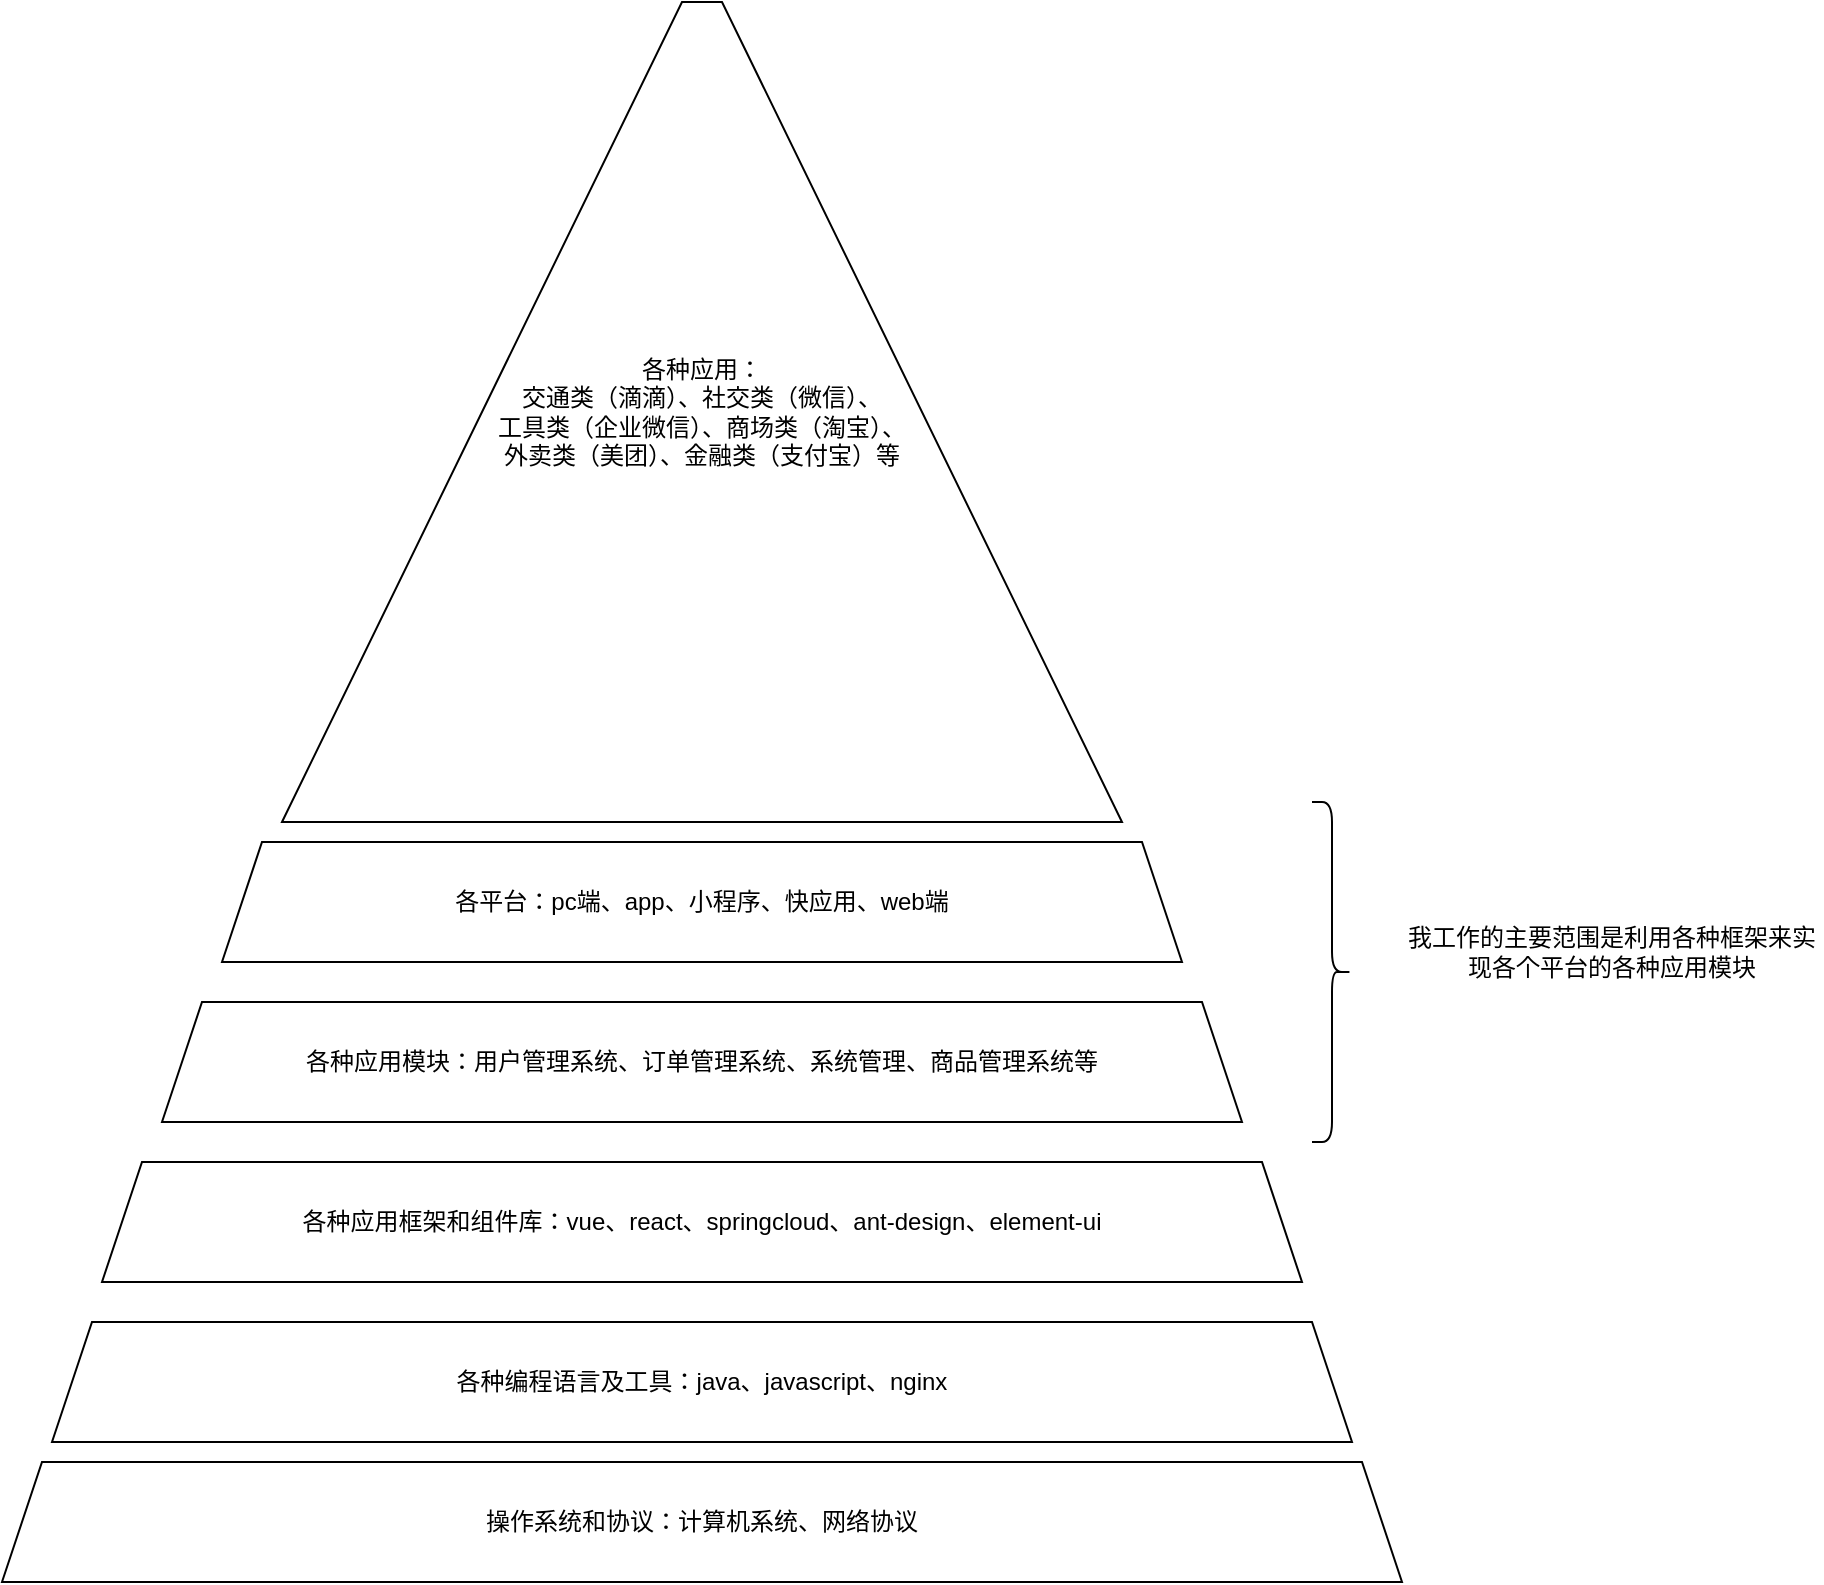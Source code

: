 <mxfile version="17.1.3" type="github">
  <diagram id="PvZHFSkQ3uoySLPBlTMi" name="Page-1">
    <mxGraphModel dx="1422" dy="1963" grid="1" gridSize="10" guides="1" tooltips="1" connect="1" arrows="1" fold="1" page="1" pageScale="1" pageWidth="827" pageHeight="1169" math="0" shadow="0">
      <root>
        <mxCell id="0" />
        <mxCell id="1" parent="0" />
        <mxCell id="q3kTYKQn5024KZVrU1zc-1" value="操作系统和协议：计算机系统、网络协议" style="shape=trapezoid;perimeter=trapezoidPerimeter;whiteSpace=wrap;html=1;fixedSize=1;" vertex="1" parent="1">
          <mxGeometry x="90" y="460" width="700" height="60" as="geometry" />
        </mxCell>
        <mxCell id="q3kTYKQn5024KZVrU1zc-2" value="各种编程语言及工具：java、javascript、nginx" style="shape=trapezoid;perimeter=trapezoidPerimeter;whiteSpace=wrap;html=1;fixedSize=1;" vertex="1" parent="1">
          <mxGeometry x="115" y="390" width="650" height="60" as="geometry" />
        </mxCell>
        <mxCell id="q3kTYKQn5024KZVrU1zc-3" value="各种应用框架和组件库：vue、react、springcloud、ant-design、element-ui" style="shape=trapezoid;perimeter=trapezoidPerimeter;whiteSpace=wrap;html=1;fixedSize=1;" vertex="1" parent="1">
          <mxGeometry x="140" y="310" width="600" height="60" as="geometry" />
        </mxCell>
        <mxCell id="q3kTYKQn5024KZVrU1zc-4" value="各种应用模块：用户管理系统、订单管理系统、系统管理、商品管理系统等" style="shape=trapezoid;perimeter=trapezoidPerimeter;whiteSpace=wrap;html=1;fixedSize=1;" vertex="1" parent="1">
          <mxGeometry x="170" y="230" width="540" height="60" as="geometry" />
        </mxCell>
        <mxCell id="q3kTYKQn5024KZVrU1zc-5" value="各平台：pc端、app、小程序、快应用、web端" style="shape=trapezoid;perimeter=trapezoidPerimeter;whiteSpace=wrap;html=1;fixedSize=1;" vertex="1" parent="1">
          <mxGeometry x="200" y="150" width="480" height="60" as="geometry" />
        </mxCell>
        <mxCell id="q3kTYKQn5024KZVrU1zc-6" value="各种应用：&lt;br&gt;交通类（滴滴）、社交类（微信）、&lt;br&gt;工具类（企业微信）、商场类（淘宝）、&lt;br&gt;外卖类（美团）、金融类（支付宝）等" style="shape=trapezoid;perimeter=trapezoidPerimeter;whiteSpace=wrap;html=1;fixedSize=1;size=200;" vertex="1" parent="1">
          <mxGeometry x="230" y="-270" width="420" height="410" as="geometry" />
        </mxCell>
        <mxCell id="q3kTYKQn5024KZVrU1zc-7" value="" style="shape=curlyBracket;whiteSpace=wrap;html=1;rounded=1;flipH=1;" vertex="1" parent="1">
          <mxGeometry x="745" y="130" width="20" height="170" as="geometry" />
        </mxCell>
        <mxCell id="q3kTYKQn5024KZVrU1zc-8" value="我工作的主要范围是利用各种框架来实现各个平台的各种应用模块" style="text;html=1;strokeColor=none;fillColor=none;align=center;verticalAlign=middle;whiteSpace=wrap;rounded=0;" vertex="1" parent="1">
          <mxGeometry x="790" y="160" width="210" height="90" as="geometry" />
        </mxCell>
      </root>
    </mxGraphModel>
  </diagram>
</mxfile>
